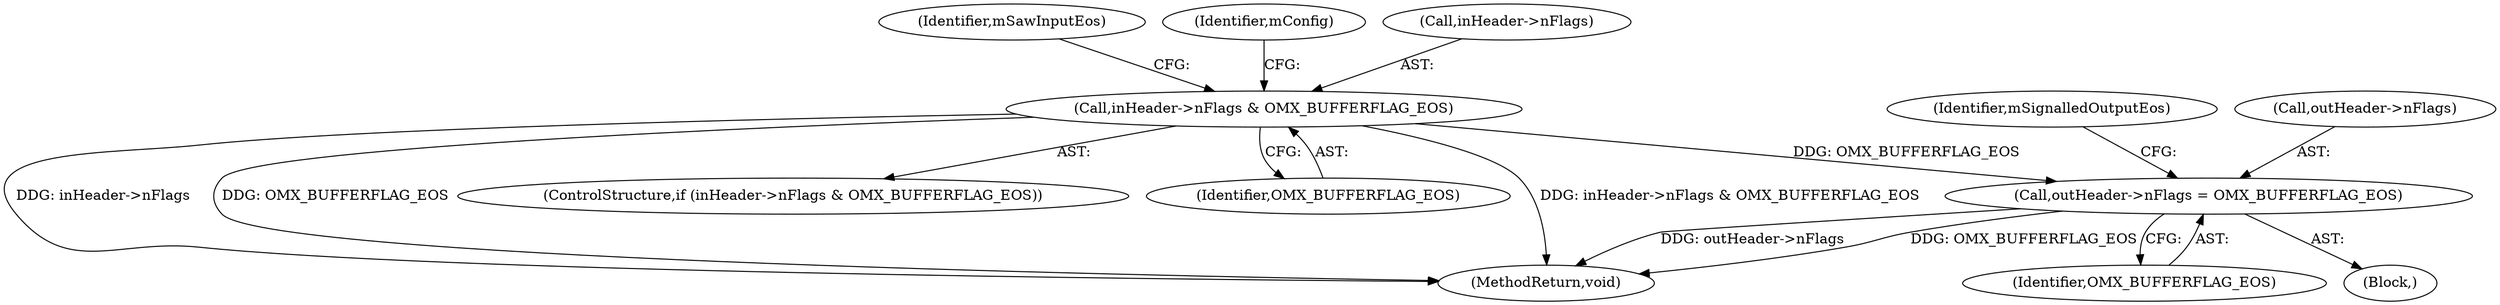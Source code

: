 digraph "0_Android_c2639afac631f5c1ffddf70ee8a6fe943d0bedf9@pointer" {
"1000376" [label="(Call,outHeader->nFlags = OMX_BUFFERFLAG_EOS)"];
"1000194" [label="(Call,inHeader->nFlags & OMX_BUFFERFLAG_EOS)"];
"1000564" [label="(MethodReturn,void)"];
"1000194" [label="(Call,inHeader->nFlags & OMX_BUFFERFLAG_EOS)"];
"1000201" [label="(Identifier,mSawInputEos)"];
"1000205" [label="(Identifier,mConfig)"];
"1000380" [label="(Identifier,OMX_BUFFERFLAG_EOS)"];
"1000193" [label="(ControlStructure,if (inHeader->nFlags & OMX_BUFFERFLAG_EOS))"];
"1000195" [label="(Call,inHeader->nFlags)"];
"1000382" [label="(Identifier,mSignalledOutputEos)"];
"1000198" [label="(Identifier,OMX_BUFFERFLAG_EOS)"];
"1000377" [label="(Call,outHeader->nFlags)"];
"1000346" [label="(Block,)"];
"1000376" [label="(Call,outHeader->nFlags = OMX_BUFFERFLAG_EOS)"];
"1000376" -> "1000346"  [label="AST: "];
"1000376" -> "1000380"  [label="CFG: "];
"1000377" -> "1000376"  [label="AST: "];
"1000380" -> "1000376"  [label="AST: "];
"1000382" -> "1000376"  [label="CFG: "];
"1000376" -> "1000564"  [label="DDG: outHeader->nFlags"];
"1000376" -> "1000564"  [label="DDG: OMX_BUFFERFLAG_EOS"];
"1000194" -> "1000376"  [label="DDG: OMX_BUFFERFLAG_EOS"];
"1000194" -> "1000193"  [label="AST: "];
"1000194" -> "1000198"  [label="CFG: "];
"1000195" -> "1000194"  [label="AST: "];
"1000198" -> "1000194"  [label="AST: "];
"1000201" -> "1000194"  [label="CFG: "];
"1000205" -> "1000194"  [label="CFG: "];
"1000194" -> "1000564"  [label="DDG: inHeader->nFlags & OMX_BUFFERFLAG_EOS"];
"1000194" -> "1000564"  [label="DDG: inHeader->nFlags"];
"1000194" -> "1000564"  [label="DDG: OMX_BUFFERFLAG_EOS"];
}
